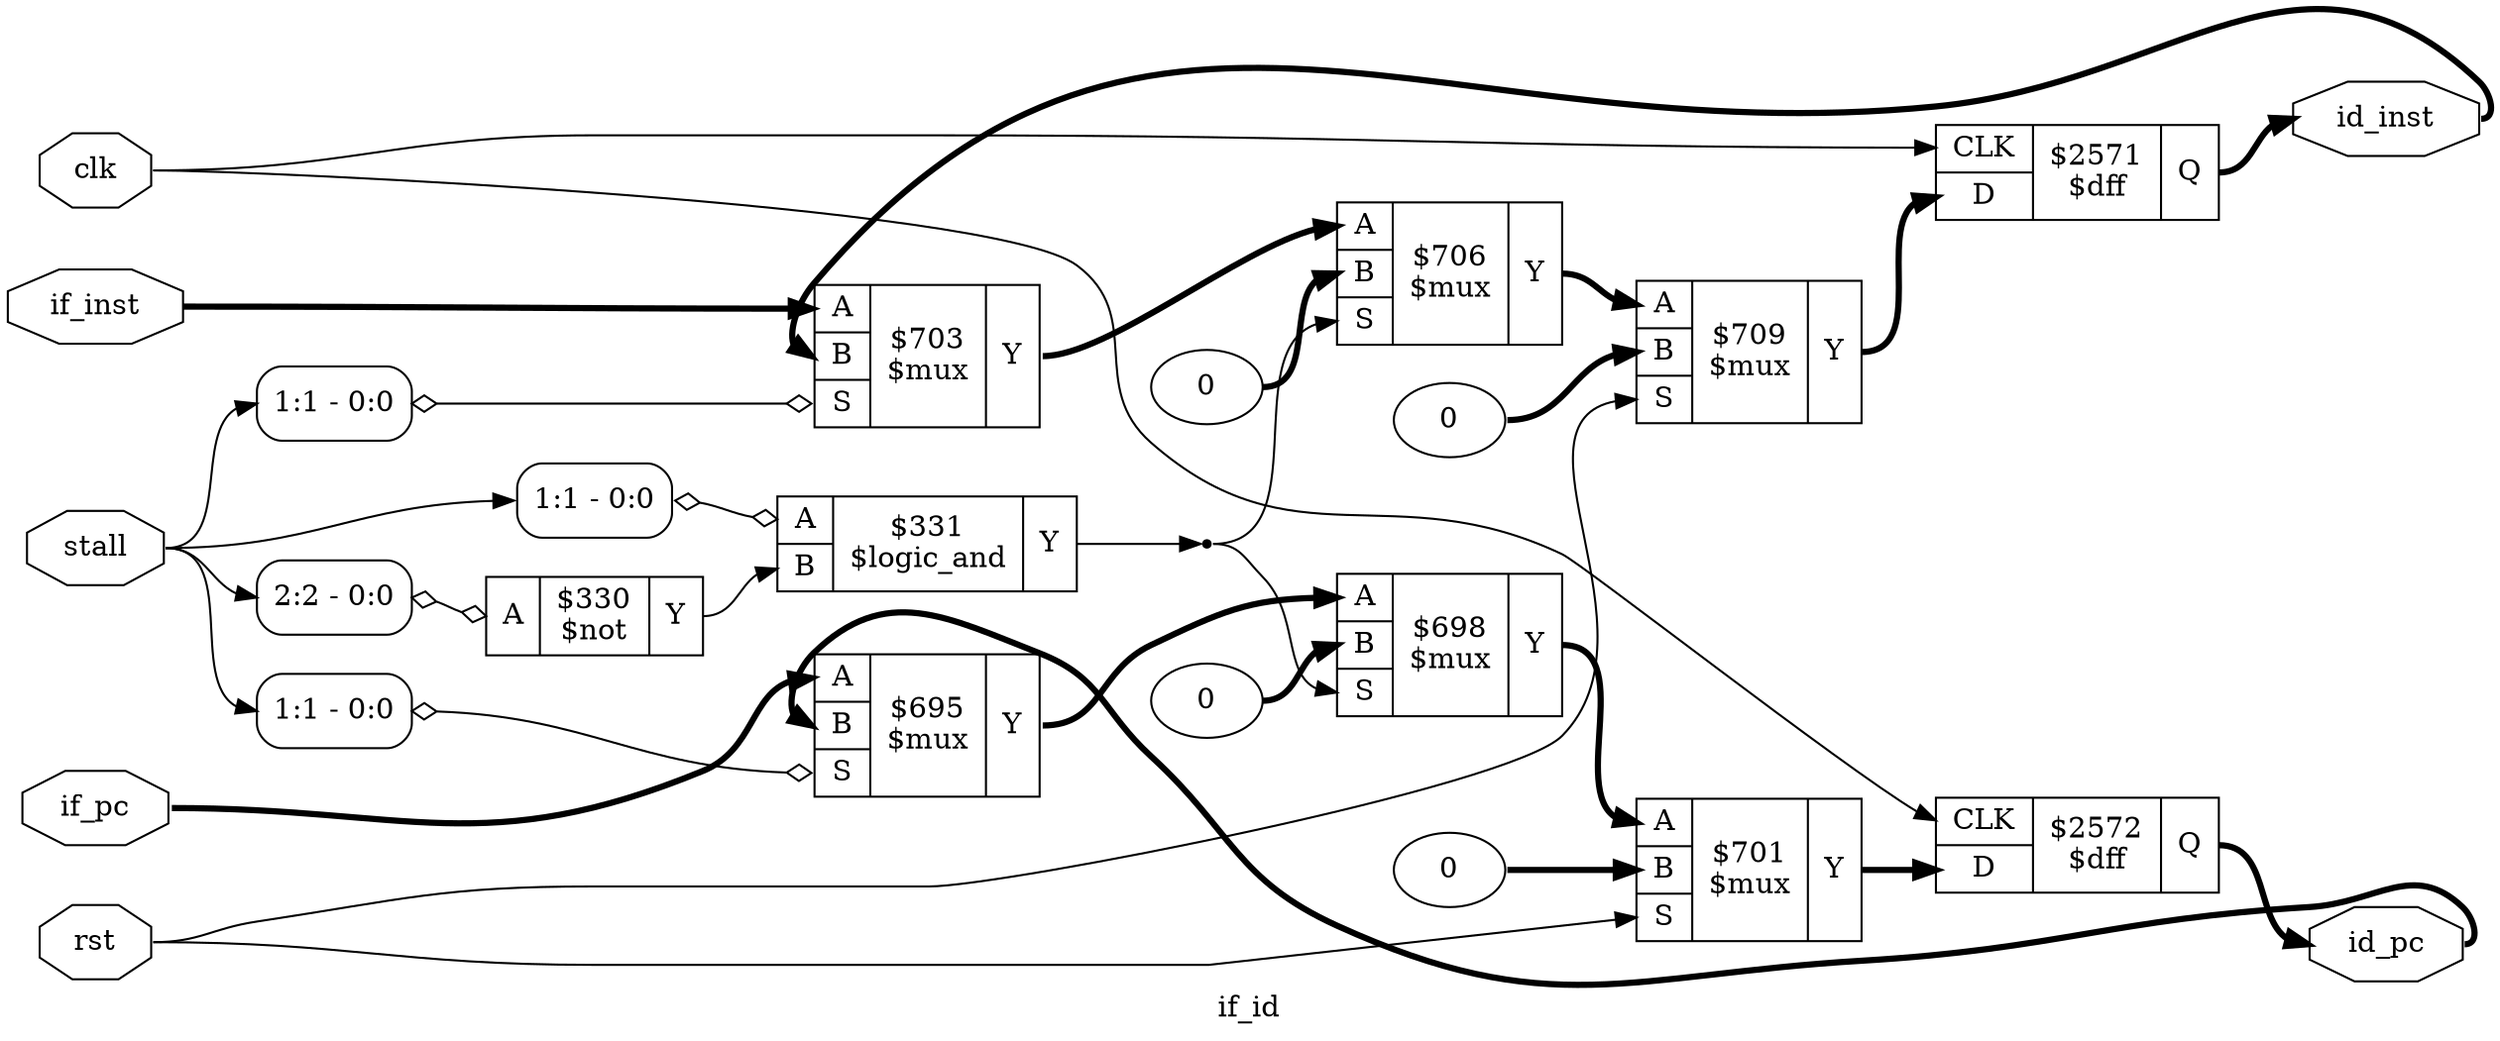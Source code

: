 digraph "if_id" {
label="if_id";
rankdir="LR";
remincross=true;
n9 [ shape=octagon, label="clk", color="black", fontcolor="black" ];
n10 [ shape=octagon, label="id_inst", color="black", fontcolor="black" ];
n11 [ shape=octagon, label="id_pc", color="black", fontcolor="black" ];
n12 [ shape=octagon, label="if_inst", color="black", fontcolor="black" ];
n13 [ shape=octagon, label="if_pc", color="black", fontcolor="black" ];
n14 [ shape=octagon, label="rst", color="black", fontcolor="black" ];
n15 [ shape=octagon, label="stall", color="black", fontcolor="black" ];
{ rank="source"; n12; n13; n14; n15; n9;}
{ rank="sink"; n10; n11;}
c18 [ shape=record, label="{{<p16> A}|$330\n$not|{<p17> Y}}" ];
x0 [ shape=record, style=rounded, label="<s0> 2:2 - 0:0 " ];
x0:e -> c18:p16:w [arrowhead=odiamond, arrowtail=odiamond, dir=both, color="black", label=""];
c20 [ shape=record, label="{{<p16> A|<p19> B}|$331\n$logic_and|{<p17> Y}}" ];
x1 [ shape=record, style=rounded, label="<s0> 1:1 - 0:0 " ];
x1:e -> c20:p16:w [arrowhead=odiamond, arrowtail=odiamond, dir=both, color="black", label=""];
c24 [ shape=record, label="{{<p21> CLK|<p22> D}|$2571\n$dff|{<p23> Q}}" ];
c25 [ shape=record, label="{{<p21> CLK|<p22> D}|$2572\n$dff|{<p23> Q}}" ];
c27 [ shape=record, label="{{<p16> A|<p19> B|<p26> S}|$695\n$mux|{<p17> Y}}" ];
x2 [ shape=record, style=rounded, label="<s0> 1:1 - 0:0 " ];
x2:e -> c27:p26:w [arrowhead=odiamond, arrowtail=odiamond, dir=both, color="black", label=""];
v3 [ label="0" ];
c28 [ shape=record, label="{{<p16> A|<p19> B|<p26> S}|$698\n$mux|{<p17> Y}}" ];
v4 [ label="0" ];
c29 [ shape=record, label="{{<p16> A|<p19> B|<p26> S}|$701\n$mux|{<p17> Y}}" ];
c30 [ shape=record, label="{{<p16> A|<p19> B|<p26> S}|$703\n$mux|{<p17> Y}}" ];
x5 [ shape=record, style=rounded, label="<s0> 1:1 - 0:0 " ];
x5:e -> c30:p26:w [arrowhead=odiamond, arrowtail=odiamond, dir=both, color="black", label=""];
v6 [ label="0" ];
c31 [ shape=record, label="{{<p16> A|<p19> B|<p26> S}|$706\n$mux|{<p17> Y}}" ];
v7 [ label="0" ];
c32 [ shape=record, label="{{<p16> A|<p19> B|<p26> S}|$709\n$mux|{<p17> Y}}" ];
c32:p17:e -> c24:p22:w [color="black", style="setlinewidth(3)", label=""];
c24:p23:e -> n10:w [color="black", style="setlinewidth(3)", label=""];
n10:e -> c30:p19:w [color="black", style="setlinewidth(3)", label=""];
c25:p23:e -> n11:w [color="black", style="setlinewidth(3)", label=""];
n11:e -> c27:p19:w [color="black", style="setlinewidth(3)", label=""];
n12:e -> c30:p16:w [color="black", style="setlinewidth(3)", label=""];
n13:e -> c27:p16:w [color="black", style="setlinewidth(3)", label=""];
n14:e -> c29:p26:w [color="black", label=""];
n14:e -> c32:p26:w [color="black", label=""];
n15:e -> x0:s0:w [color="black", label=""];
n15:e -> x1:s0:w [color="black", label=""];
n15:e -> x2:s0:w [color="black", label=""];
n15:e -> x5:s0:w [color="black", label=""];
c29:p17:e -> c25:p22:w [color="black", style="setlinewidth(3)", label=""];
c18:p17:e -> c20:p19:w [color="black", label=""];
n4 [ shape=point ];
c20:p17:e -> n4:w [color="black", label=""];
n4:e -> c28:p26:w [color="black", label=""];
n4:e -> c31:p26:w [color="black", label=""];
c27:p17:e -> c28:p16:w [color="black", style="setlinewidth(3)", label=""];
c28:p17:e -> c29:p16:w [color="black", style="setlinewidth(3)", label=""];
c30:p17:e -> c31:p16:w [color="black", style="setlinewidth(3)", label=""];
c31:p17:e -> c32:p16:w [color="black", style="setlinewidth(3)", label=""];
n9:e -> c24:p21:w [color="black", label=""];
n9:e -> c25:p21:w [color="black", label=""];
v3:e -> c28:p19:w [color="black", style="setlinewidth(3)", label=""];
v4:e -> c29:p19:w [color="black", style="setlinewidth(3)", label=""];
v6:e -> c31:p19:w [color="black", style="setlinewidth(3)", label=""];
v7:e -> c32:p19:w [color="black", style="setlinewidth(3)", label=""];
}